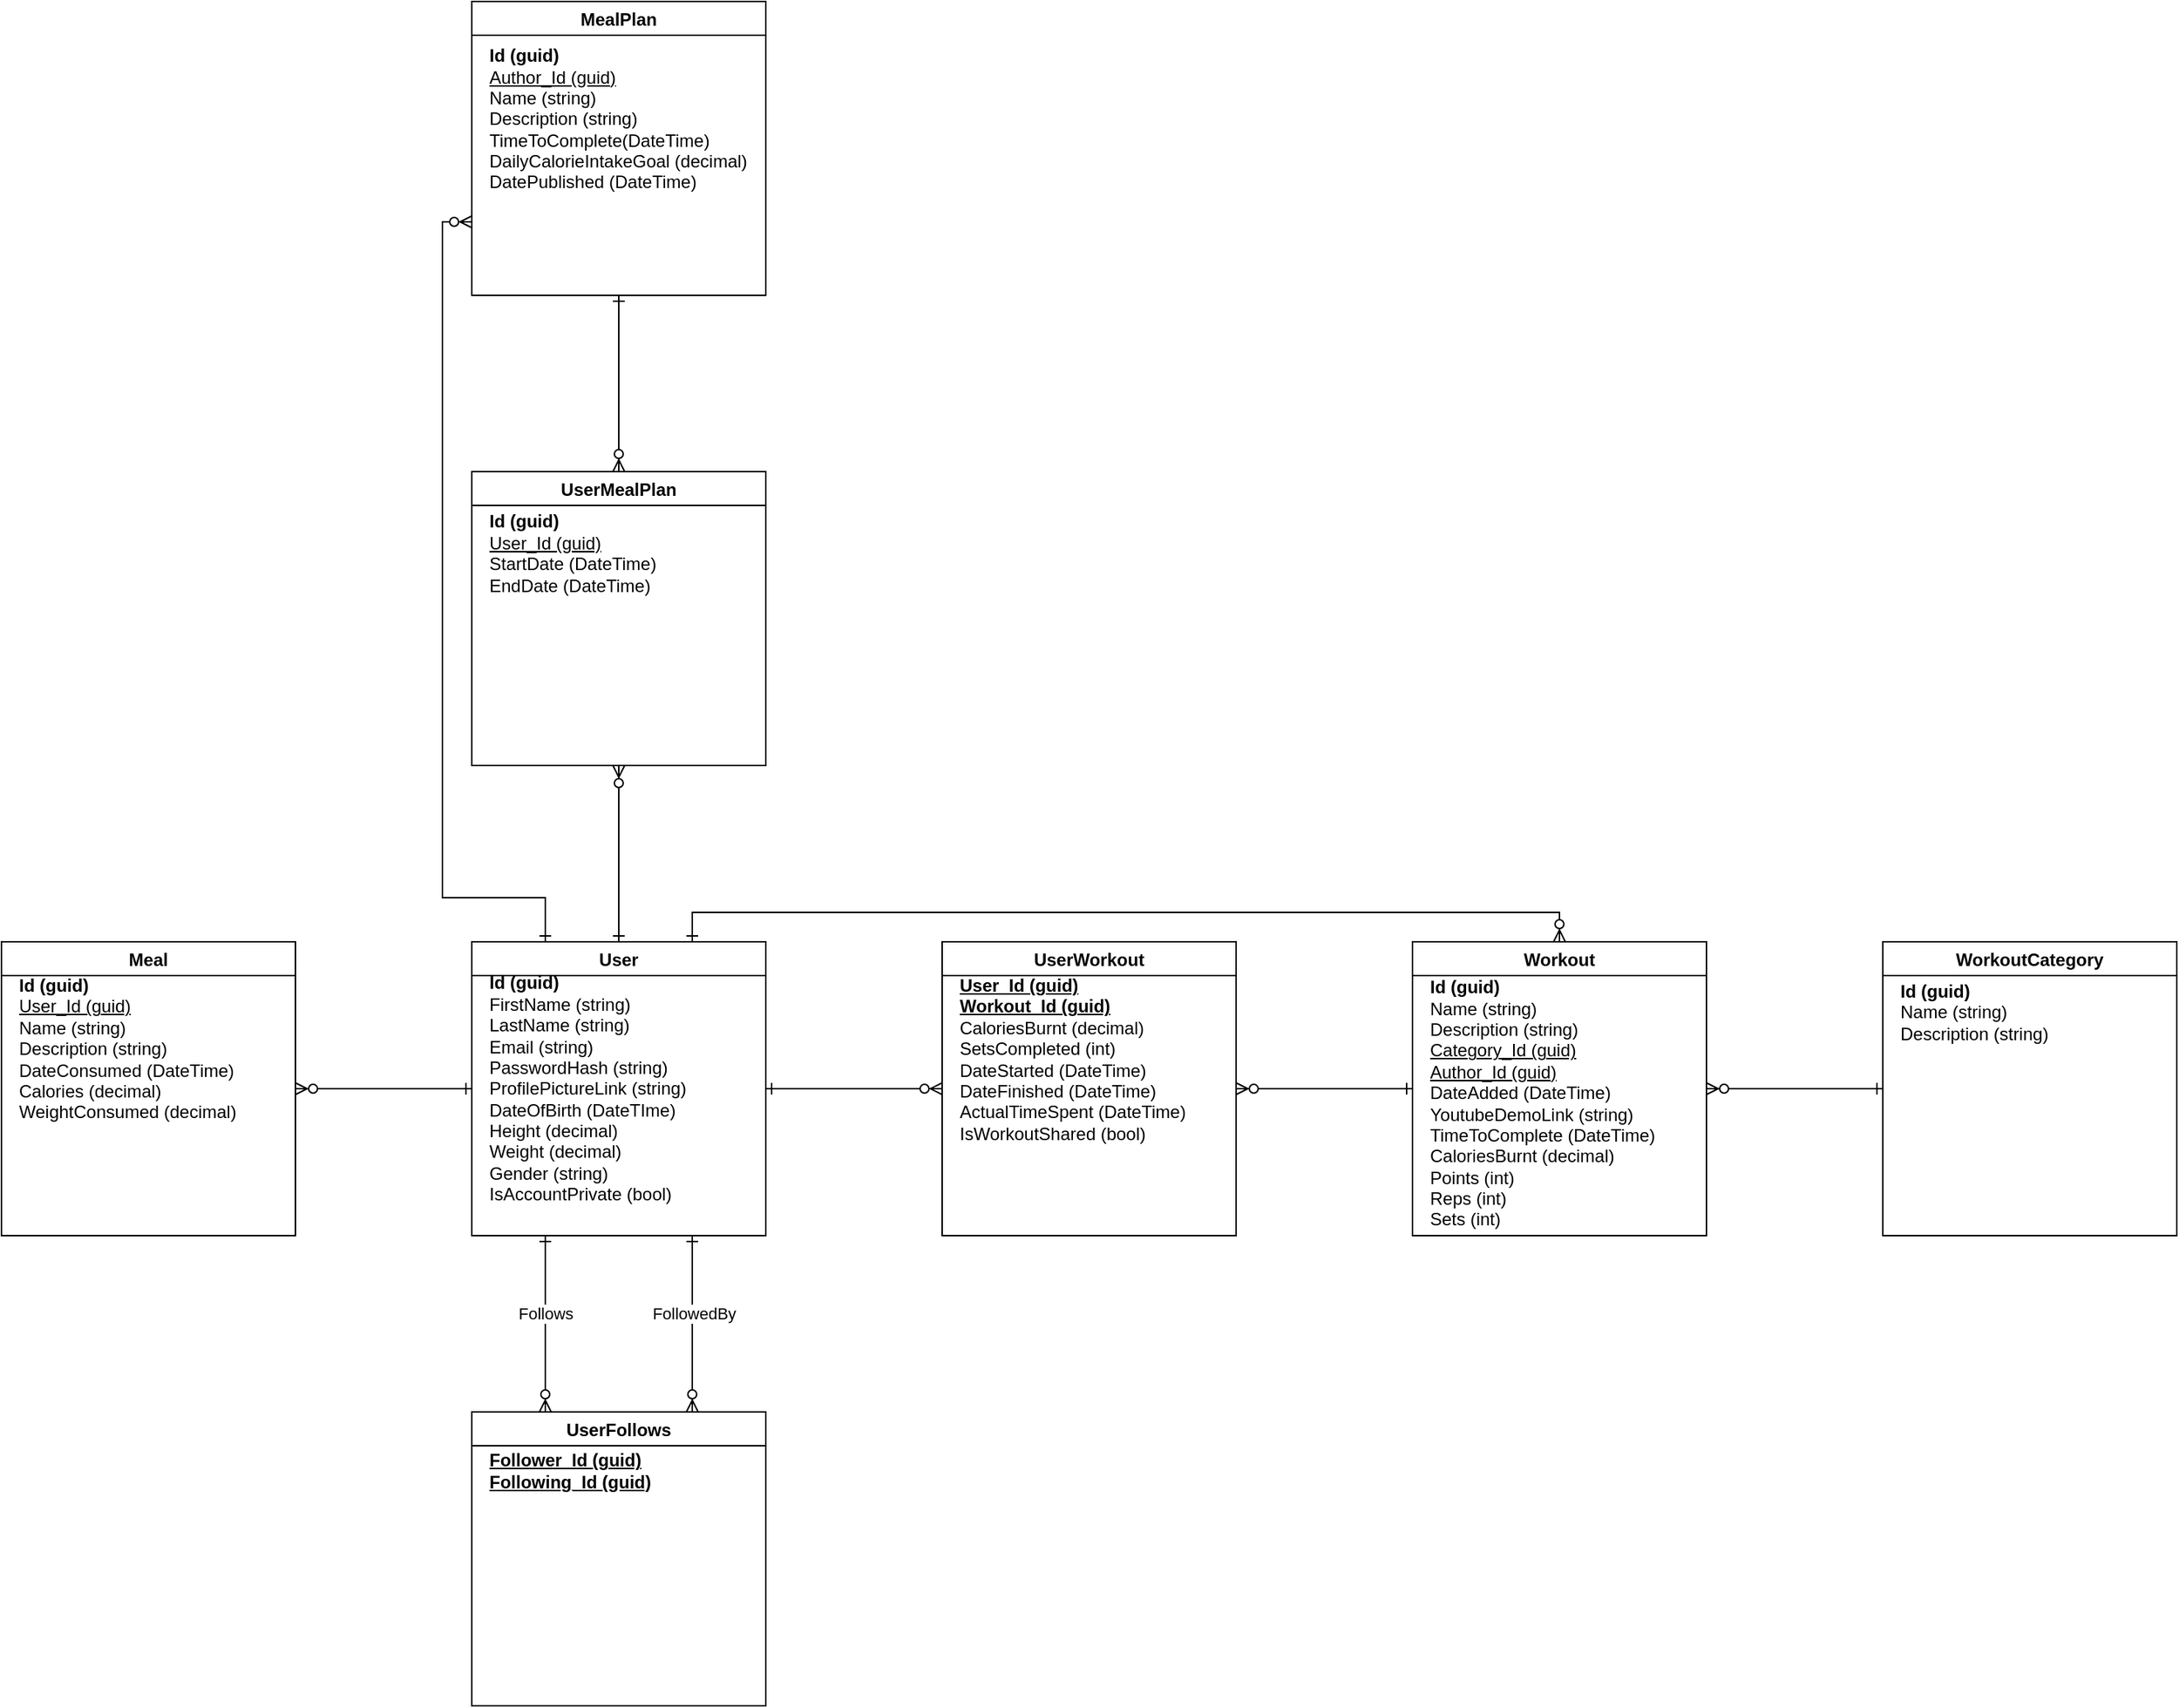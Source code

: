 <mxfile version="14.9.7" type="device"><diagram id="rsAINuQfLAa1SqUJ7mLd" name="Page-1"><mxGraphModel dx="2309" dy="2535" grid="1" gridSize="10" guides="1" tooltips="1" connect="1" arrows="1" fold="1" page="1" pageScale="1" pageWidth="827" pageHeight="1169" math="0" shadow="0"><root><mxCell id="0"/><mxCell id="1" parent="0"/><mxCell id="erzlCdsQzETxuTyel0iN-18" style="edgeStyle=orthogonalEdgeStyle;rounded=0;orthogonalLoop=1;jettySize=auto;html=1;exitX=0.75;exitY=1;exitDx=0;exitDy=0;entryX=0.75;entryY=0;entryDx=0;entryDy=0;startArrow=ERone;startFill=0;endArrow=ERzeroToMany;endFill=1;" edge="1" parent="1" source="erzlCdsQzETxuTyel0iN-2" target="erzlCdsQzETxuTyel0iN-10"><mxGeometry relative="1" as="geometry"/></mxCell><mxCell id="erzlCdsQzETxuTyel0iN-23" value="FollowedBy" style="edgeLabel;html=1;align=center;verticalAlign=middle;resizable=0;points=[];" vertex="1" connectable="0" parent="erzlCdsQzETxuTyel0iN-18"><mxGeometry x="-0.117" y="1" relative="1" as="geometry"><mxPoint as="offset"/></mxGeometry></mxCell><mxCell id="erzlCdsQzETxuTyel0iN-21" style="edgeStyle=orthogonalEdgeStyle;rounded=0;orthogonalLoop=1;jettySize=auto;html=1;exitX=0.25;exitY=1;exitDx=0;exitDy=0;entryX=0.25;entryY=0;entryDx=0;entryDy=0;startArrow=ERone;startFill=0;endArrow=ERzeroToMany;endFill=1;" edge="1" parent="1" source="erzlCdsQzETxuTyel0iN-2" target="erzlCdsQzETxuTyel0iN-10"><mxGeometry relative="1" as="geometry"/></mxCell><mxCell id="erzlCdsQzETxuTyel0iN-22" value="Follows" style="edgeLabel;html=1;align=center;verticalAlign=middle;resizable=0;points=[];" vertex="1" connectable="0" parent="erzlCdsQzETxuTyel0iN-21"><mxGeometry x="-0.117" relative="1" as="geometry"><mxPoint as="offset"/></mxGeometry></mxCell><mxCell id="erzlCdsQzETxuTyel0iN-26" style="edgeStyle=orthogonalEdgeStyle;rounded=0;orthogonalLoop=1;jettySize=auto;html=1;exitX=0;exitY=0.5;exitDx=0;exitDy=0;entryX=1;entryY=0.5;entryDx=0;entryDy=0;startArrow=ERone;startFill=0;endArrow=ERzeroToMany;endFill=1;" edge="1" parent="1" source="erzlCdsQzETxuTyel0iN-2" target="erzlCdsQzETxuTyel0iN-24"><mxGeometry relative="1" as="geometry"/></mxCell><mxCell id="erzlCdsQzETxuTyel0iN-2" value="User" style="swimlane;" vertex="1" parent="1"><mxGeometry x="400" y="160" width="200" height="200" as="geometry"/></mxCell><mxCell id="erzlCdsQzETxuTyel0iN-3" value="&lt;b&gt;Id (guid)&lt;/b&gt;&lt;br&gt;&lt;div&gt;&lt;span&gt;FirstName (string)&lt;/span&gt;&lt;/div&gt;&lt;div&gt;&lt;span&gt;LastName (string)&lt;/span&gt;&lt;/div&gt;&lt;div&gt;&lt;span&gt;Email (string)&lt;/span&gt;&lt;/div&gt;&lt;div&gt;PasswordHash (string)&lt;/div&gt;&lt;div&gt;ProfilePictureLink (string)&lt;/div&gt;&lt;div&gt;DateOfBirth (DateTIme)&lt;/div&gt;&lt;div&gt;Height (decimal)&lt;/div&gt;&lt;div&gt;Weight (decimal)&lt;/div&gt;&lt;div&gt;Gender (string)&lt;/div&gt;&lt;div&gt;IsAccountPrivate (bool)&lt;/div&gt;" style="text;html=1;strokeColor=none;fillColor=none;align=left;verticalAlign=middle;whiteSpace=wrap;rounded=0;" vertex="1" parent="erzlCdsQzETxuTyel0iN-2"><mxGeometry x="10" y="30" width="150" height="140" as="geometry"/></mxCell><mxCell id="erzlCdsQzETxuTyel0iN-28" style="edgeStyle=orthogonalEdgeStyle;rounded=0;orthogonalLoop=1;jettySize=auto;html=1;entryX=0.75;entryY=0;entryDx=0;entryDy=0;startArrow=ERzeroToMany;startFill=1;endArrow=ERone;endFill=0;" edge="1" parent="1" source="erzlCdsQzETxuTyel0iN-4" target="erzlCdsQzETxuTyel0iN-2"><mxGeometry relative="1" as="geometry"><Array as="points"><mxPoint x="1140" y="140"/><mxPoint x="550" y="140"/></Array></mxGeometry></mxCell><mxCell id="erzlCdsQzETxuTyel0iN-4" value="Workout" style="swimlane;" vertex="1" parent="1"><mxGeometry x="1040" y="160" width="200" height="200" as="geometry"/></mxCell><mxCell id="erzlCdsQzETxuTyel0iN-5" value="&lt;b&gt;Id (guid)&lt;/b&gt;&lt;br&gt;&lt;div&gt;&lt;span&gt;Name (string)&lt;/span&gt;&lt;/div&gt;&lt;div&gt;&lt;span&gt;Description (string)&lt;/span&gt;&lt;/div&gt;&lt;div&gt;&lt;span&gt;&lt;u&gt;Category_Id (guid)&lt;/u&gt;&lt;/span&gt;&lt;/div&gt;&lt;div&gt;&lt;span&gt;&lt;u&gt;Author_Id (guid)&lt;/u&gt;&lt;/span&gt;&lt;/div&gt;&lt;div&gt;DateAdded (DateTime)&lt;/div&gt;&lt;div&gt;YoutubeDemoLink (string)&lt;/div&gt;&lt;div&gt;TimeToComplete (DateTime)&lt;/div&gt;&lt;div&gt;CaloriesBurnt (decimal)&lt;/div&gt;&lt;div&gt;Points (int)&lt;/div&gt;&lt;div&gt;Reps (int)&lt;/div&gt;&lt;div&gt;Sets (int)&lt;/div&gt;" style="text;html=1;strokeColor=none;fillColor=none;align=left;verticalAlign=middle;whiteSpace=wrap;rounded=0;" vertex="1" parent="erzlCdsQzETxuTyel0iN-4"><mxGeometry x="10" y="30" width="180" height="160" as="geometry"/></mxCell><mxCell id="erzlCdsQzETxuTyel0iN-17" style="edgeStyle=orthogonalEdgeStyle;rounded=0;orthogonalLoop=1;jettySize=auto;html=1;exitX=0;exitY=0.5;exitDx=0;exitDy=0;startArrow=ERone;startFill=0;endArrow=ERzeroToMany;endFill=1;entryX=1;entryY=0.5;entryDx=0;entryDy=0;" edge="1" parent="1" source="erzlCdsQzETxuTyel0iN-6" target="erzlCdsQzETxuTyel0iN-4"><mxGeometry relative="1" as="geometry"><mxPoint x="1320" y="259.667" as="targetPoint"/></mxGeometry></mxCell><mxCell id="erzlCdsQzETxuTyel0iN-6" value="WorkoutCategory" style="swimlane;" vertex="1" parent="1"><mxGeometry x="1360" y="160" width="200" height="200" as="geometry"/></mxCell><mxCell id="erzlCdsQzETxuTyel0iN-7" value="&lt;b&gt;Id (guid)&lt;/b&gt;&lt;br&gt;&lt;div&gt;Name (string)&lt;/div&gt;&lt;div&gt;Description (string)&lt;/div&gt;&lt;div&gt;&lt;br&gt;&lt;/div&gt;" style="text;html=1;strokeColor=none;fillColor=none;align=left;verticalAlign=middle;whiteSpace=wrap;rounded=0;" vertex="1" parent="erzlCdsQzETxuTyel0iN-6"><mxGeometry x="10" y="30" width="150" height="50" as="geometry"/></mxCell><mxCell id="erzlCdsQzETxuTyel0iN-16" style="edgeStyle=orthogonalEdgeStyle;rounded=0;orthogonalLoop=1;jettySize=auto;html=1;exitX=1;exitY=0.5;exitDx=0;exitDy=0;entryX=0;entryY=0.5;entryDx=0;entryDy=0;startArrow=ERzeroToMany;startFill=1;endArrow=ERone;endFill=0;" edge="1" parent="1" source="erzlCdsQzETxuTyel0iN-8" target="erzlCdsQzETxuTyel0iN-4"><mxGeometry relative="1" as="geometry"/></mxCell><mxCell id="erzlCdsQzETxuTyel0iN-8" value="UserWorkout" style="swimlane;" vertex="1" parent="1"><mxGeometry x="720" y="160" width="200" height="200" as="geometry"/></mxCell><mxCell id="erzlCdsQzETxuTyel0iN-9" value="&lt;b&gt;&lt;u&gt;User_Id (guid)&lt;br&gt;Workout_Id (guid)&lt;/u&gt;&lt;/b&gt;&lt;br&gt;CaloriesBurnt (decimal)&lt;br&gt;SetsCompleted (int)&lt;br&gt;DateStarted (DateTime)&lt;br&gt;DateFinished (DateTime)&lt;br&gt;ActualTimeSpent (DateTime)&lt;br&gt;IsWorkoutShared (bool)" style="text;html=1;strokeColor=none;fillColor=none;align=left;verticalAlign=middle;whiteSpace=wrap;rounded=0;" vertex="1" parent="erzlCdsQzETxuTyel0iN-8"><mxGeometry x="10" y="30" width="180" height="100" as="geometry"/></mxCell><mxCell id="erzlCdsQzETxuTyel0iN-10" value="UserFollows" style="swimlane;" vertex="1" parent="1"><mxGeometry x="400" y="480" width="200" height="200" as="geometry"/></mxCell><mxCell id="erzlCdsQzETxuTyel0iN-11" value="&lt;b&gt;&lt;u&gt;Follower_Id (guid)&lt;br&gt;Following_Id (guid)&lt;/u&gt;&lt;br&gt;&lt;/b&gt;" style="text;html=1;strokeColor=none;fillColor=none;align=left;verticalAlign=middle;whiteSpace=wrap;rounded=0;" vertex="1" parent="erzlCdsQzETxuTyel0iN-10"><mxGeometry x="10" y="30" width="150" height="20" as="geometry"/></mxCell><mxCell id="erzlCdsQzETxuTyel0iN-32" style="edgeStyle=orthogonalEdgeStyle;rounded=0;orthogonalLoop=1;jettySize=auto;html=1;exitX=0.5;exitY=0;exitDx=0;exitDy=0;entryX=0.5;entryY=1;entryDx=0;entryDy=0;startArrow=ERzeroToMany;startFill=1;endArrow=ERone;endFill=0;" edge="1" parent="1" source="erzlCdsQzETxuTyel0iN-12" target="erzlCdsQzETxuTyel0iN-29"><mxGeometry relative="1" as="geometry"/></mxCell><mxCell id="erzlCdsQzETxuTyel0iN-12" value="UserMealPlan" style="swimlane;" vertex="1" parent="1"><mxGeometry x="400" y="-160" width="200" height="200" as="geometry"/></mxCell><mxCell id="erzlCdsQzETxuTyel0iN-13" value="&lt;b&gt;Id (guid)&lt;br&gt;&lt;/b&gt;&lt;u&gt;User_Id (guid)&lt;br&gt;&lt;/u&gt;&lt;div&gt;&lt;span&gt;StartDate (DateTime)&lt;/span&gt;&lt;/div&gt;&lt;div&gt;EndDate (DateTime)&lt;/div&gt;&lt;div&gt;&lt;br&gt;&lt;/div&gt;&lt;div&gt;&lt;br&gt;&lt;/div&gt;" style="text;html=1;strokeColor=none;fillColor=none;align=left;verticalAlign=middle;whiteSpace=wrap;rounded=0;" vertex="1" parent="erzlCdsQzETxuTyel0iN-12"><mxGeometry x="10" y="30" width="180" height="80" as="geometry"/></mxCell><mxCell id="erzlCdsQzETxuTyel0iN-14" value="" style="endArrow=ERzeroToMany;html=1;exitX=0.5;exitY=0;exitDx=0;exitDy=0;entryX=0.5;entryY=1;entryDx=0;entryDy=0;endFill=1;startArrow=ERone;startFill=0;" edge="1" parent="1" source="erzlCdsQzETxuTyel0iN-2" target="erzlCdsQzETxuTyel0iN-12"><mxGeometry width="50" height="50" relative="1" as="geometry"><mxPoint x="990" y="280" as="sourcePoint"/><mxPoint x="1040" y="230" as="targetPoint"/></mxGeometry></mxCell><mxCell id="erzlCdsQzETxuTyel0iN-15" value="" style="endArrow=ERzeroToMany;html=1;exitX=1;exitY=0.5;exitDx=0;exitDy=0;endFill=1;startArrow=ERone;startFill=0;" edge="1" parent="1" source="erzlCdsQzETxuTyel0iN-2"><mxGeometry width="50" height="50" relative="1" as="geometry"><mxPoint x="510" y="170" as="sourcePoint"/><mxPoint x="720" y="260" as="targetPoint"/></mxGeometry></mxCell><mxCell id="erzlCdsQzETxuTyel0iN-24" value="Meal" style="swimlane;" vertex="1" parent="1"><mxGeometry x="80" y="160" width="200" height="200" as="geometry"/></mxCell><mxCell id="erzlCdsQzETxuTyel0iN-25" value="&lt;b&gt;Id (guid)&lt;br&gt;&lt;/b&gt;&lt;u&gt;User_Id (guid)&lt;/u&gt;&lt;br&gt;&lt;div&gt;&lt;span&gt;Name (string)&lt;/span&gt;&lt;/div&gt;&lt;div&gt;&lt;span&gt;Description (string)&lt;/span&gt;&lt;/div&gt;&lt;div&gt;&lt;span&gt;DateConsumed (DateTime)&lt;/span&gt;&lt;/div&gt;&lt;div&gt;Calories (decimal)&lt;/div&gt;&lt;div&gt;WeightConsumed (decimal)&lt;/div&gt;&lt;div&gt;&lt;br&gt;&lt;/div&gt;" style="text;html=1;strokeColor=none;fillColor=none;align=left;verticalAlign=middle;whiteSpace=wrap;rounded=0;" vertex="1" parent="erzlCdsQzETxuTyel0iN-24"><mxGeometry x="10" y="30" width="180" height="100" as="geometry"/></mxCell><mxCell id="erzlCdsQzETxuTyel0iN-33" style="edgeStyle=orthogonalEdgeStyle;rounded=0;orthogonalLoop=1;jettySize=auto;html=1;exitX=0;exitY=0.75;exitDx=0;exitDy=0;entryX=0.25;entryY=0;entryDx=0;entryDy=0;startArrow=ERzeroToMany;startFill=1;endArrow=ERone;endFill=0;" edge="1" parent="1" source="erzlCdsQzETxuTyel0iN-29" target="erzlCdsQzETxuTyel0iN-2"><mxGeometry relative="1" as="geometry"><Array as="points"><mxPoint x="380" y="-330"/><mxPoint x="380" y="130"/><mxPoint x="450" y="130"/></Array></mxGeometry></mxCell><mxCell id="erzlCdsQzETxuTyel0iN-29" value="MealPlan" style="swimlane;" vertex="1" parent="1"><mxGeometry x="400" y="-480" width="200" height="200" as="geometry"/></mxCell><mxCell id="erzlCdsQzETxuTyel0iN-30" value="&lt;b&gt;Id (guid)&lt;br&gt;&lt;/b&gt;&lt;u&gt;Author_Id (guid)&lt;/u&gt;&lt;br&gt;&lt;div&gt;&lt;span&gt;Name (string)&lt;/span&gt;&lt;/div&gt;&lt;div&gt;&lt;span&gt;Description (string)&lt;/span&gt;&lt;/div&gt;&lt;div&gt;TimeToComplete(DateTime)&lt;/div&gt;&lt;div&gt;DailyCalorieIntakeGoal (decimal)&lt;/div&gt;&lt;div&gt;DatePublished (DateTime)&lt;/div&gt;" style="text;html=1;strokeColor=none;fillColor=none;align=left;verticalAlign=middle;whiteSpace=wrap;rounded=0;" vertex="1" parent="erzlCdsQzETxuTyel0iN-29"><mxGeometry x="10" y="30" width="180" height="100" as="geometry"/></mxCell></root></mxGraphModel></diagram></mxfile>